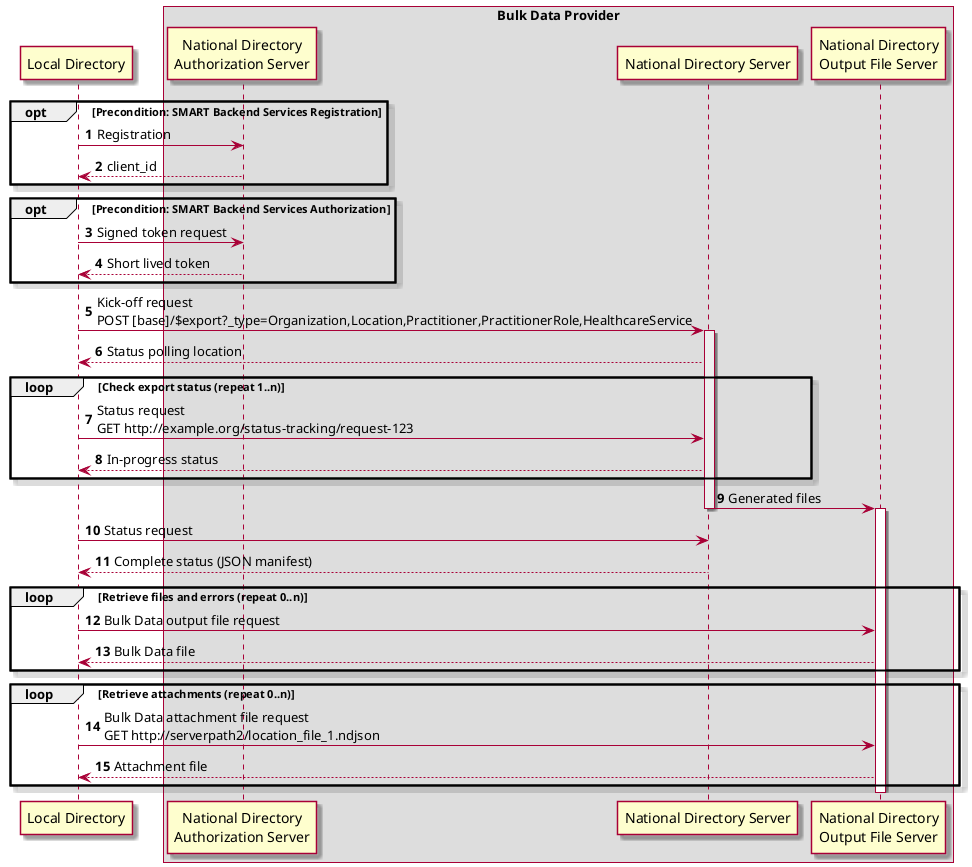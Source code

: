 @startuml
skin rose
autonumber

participant APP as "Local Directory"
box Bulk Data Provider
participant "National Directory\nAuthorization Server" as AUTH
participant "National Directory Server" as FHIR
participant "National Directory\nOutput File Server" as FILE
end box
opt  Precondition: SMART Backend Services Registration
    APP -> AUTH: Registration
   return client_id
end
opt  Precondition: SMART Backend Services Authorization
    APP -> AUTH: Signed token request
   return Short lived token
end
APP -> FHIR: Kick-off request\nPOST [base]/$export?_type=Organization,Location,Practitioner,PractitionerRole,HealthcareService
activate FHIR #eee
FHIR --> APP: Status polling location
loop Check export status (repeat 1..n)
  APP -> FHIR: Status request\nGET http://example.org/status-tracking/request-123
  FHIR --> APP: In-progress status
end
FHIR -> FILE: Generated files
deactivate FHIR
activate FILE
APP -> FHIR: Status request
FHIR --> APP: Complete status (JSON manifest)
loop Retrieve files and errors (repeat 0..n)
  APP -> FILE: Bulk Data output file request
  FILE --> APP: Bulk Data file
end
loop Retrieve attachments (repeat 0..n)
  APP -> FILE: Bulk Data attachment file request\nGET http://serverpath2/location_file_1.ndjson
  FILE --> APP:  Attachment file
end
deactivate FILE #eee
@enduml